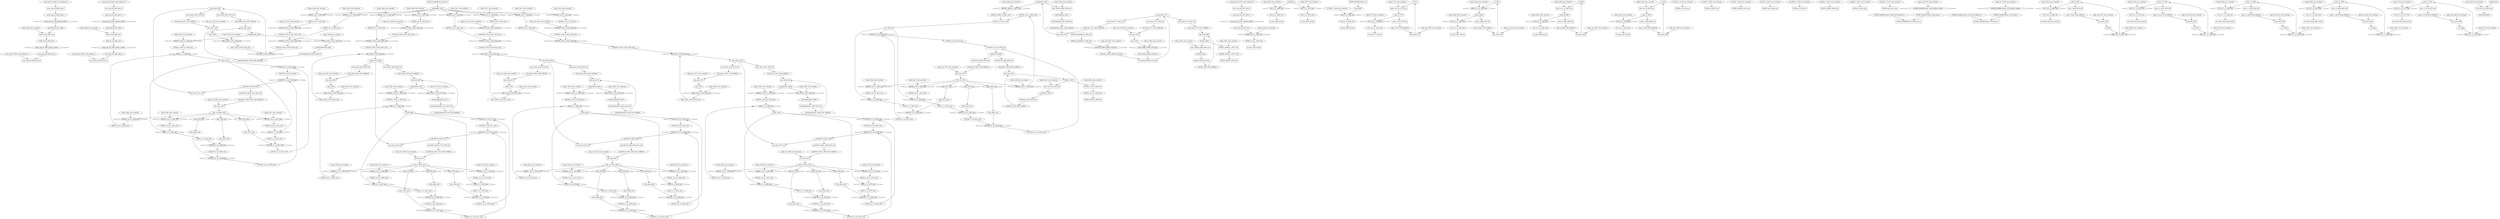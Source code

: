 digraph data_path {
  AND_u8_u8_2959_wire [shape=ellipse];
  AND_u8_u8_2983_wire [shape=ellipse];
  BITSEL_u1024_u1_2492_wire [shape=ellipse];
  BITSEL_u1024_u1_2556_wire [shape=ellipse];
  BITSEL_u1024_u1_2620_wire [shape=ellipse];
  BITSEL_u1024_u1_2684_wire [shape=ellipse];
  BITSEL_u16_u1_2495_wire [shape=ellipse];
  BITSEL_u16_u1_2503_wire [shape=ellipse];
  BITSEL_u16_u1_2512_wire [shape=ellipse];
  BITSEL_u16_u1_2559_wire [shape=ellipse];
  BITSEL_u16_u1_2567_wire [shape=ellipse];
  BITSEL_u16_u1_2576_wire [shape=ellipse];
  BITSEL_u16_u1_2623_wire [shape=ellipse];
  BITSEL_u16_u1_2631_wire [shape=ellipse];
  BITSEL_u16_u1_2640_wire [shape=ellipse];
  BITSEL_u16_u1_2687_wire [shape=ellipse];
  BITSEL_u16_u1_2695_wire [shape=ellipse];
  BITSEL_u16_u1_2704_wire [shape=ellipse];
  BITSEL_u16_u1_2810_wire [shape=ellipse];
  BITSEL_u16_u1_2818_wire [shape=ellipse];
  BITSEL_u16_u1_2827_wire [shape=ellipse];
  BITSEL_u16_u1_2909_wire [shape=ellipse];
  BITSEL_u4096_u1_2807_wire [shape=ellipse];
  BITSEL_u4096_u1_2877_wire [shape=ellipse];
  BITSEL_u8_u1_2359_wire [shape=ellipse];
  BITSEL_u8_u1_2401_wire [shape=ellipse];
  BITSEL_u8_u1_2406_wire [shape=ellipse];
  BITSEL_u8_u1_2418_wire [shape=ellipse];
  BITSEL_u8_u1_2422_wire [shape=ellipse];
  BITSEL_u8_u1_2434_wire [shape=ellipse];
  BITSEL_u8_u1_2438_wire [shape=ellipse];
  BITSEL_u8_u1_2450_wire [shape=ellipse];
  BITSEL_u8_u1_2454_wire [shape=ellipse];
  CONCAT_u1022_u1023_2402_wire [shape=ellipse];
  CONCAT_u1022_u1023_2419_wire [shape=ellipse];
  CONCAT_u1022_u1023_2435_wire [shape=ellipse];
  CONCAT_u1022_u1023_2451_wire [shape=ellipse];
  CONCAT_u1023_u1024_2407_wire [shape=ellipse];
  CONCAT_u1023_u1024_2423_wire [shape=ellipse];
  CONCAT_u1023_u1024_2439_wire [shape=ellipse];
  CONCAT_u1023_u1024_2455_wire [shape=ellipse];
  CONCAT_u1_u5_2517_wire [shape=ellipse];
  CONCAT_u1_u5_2581_wire [shape=ellipse];
  CONCAT_u1_u5_2645_wire [shape=ellipse];
  CONCAT_u1_u5_2709_wire [shape=ellipse];
  CONCAT_u1_u5_2832_wire [shape=ellipse];
  CONCAT_u3_u4_2506_wire [shape=ellipse];
  CONCAT_u3_u4_2570_wire [shape=ellipse];
  CONCAT_u3_u4_2634_wire [shape=ellipse];
  CONCAT_u3_u4_2698_wire [shape=ellipse];
  CONCAT_u3_u4_2821_wire [shape=ellipse];
  CONCAT_u4088_u4096_2769_wire [shape=ellipse];
  CONCAT_u4_u10_2509_wire [shape=ellipse];
  CONCAT_u4_u10_2573_wire [shape=ellipse];
  CONCAT_u4_u10_2637_wire [shape=ellipse];
  CONCAT_u4_u10_2701_wire [shape=ellipse];
  CONCAT_u4_u10_2824_wire [shape=ellipse];
  CONCAT_u5_u6_2519_wire [shape=ellipse];
  CONCAT_u5_u6_2583_wire [shape=ellipse];
  CONCAT_u5_u6_2647_wire [shape=ellipse];
  CONCAT_u5_u6_2711_wire [shape=ellipse];
  CONCAT_u5_u6_2834_wire [shape=ellipse];
  CRC_16_2794 [shape=ellipse];
  CRC_16_DAT0_2479 [shape=ellipse];
  CRC_16_DAT1_2543 [shape=ellipse];
  CRC_16_DAT2_2607 [shape=ellipse];
  CRC_16_DAT3_2671 [shape=ellipse];
  EQ_u1_u1_2946_wire [shape=ellipse];
  EQ_u1_u1_2969_wire [shape=ellipse];
  EQ_u1_u1_2978_wire [shape=ellipse];
  I_2751 [shape=ellipse];
  J_2789 [shape=ellipse];
  K_2864 [shape=ellipse];
  L_2896 [shape=ellipse];
  RPIPE_dataBufferTx_2768_wire [shape=ellipse];
  R_ONE_1_2729_wire_constant [shape=ellipse];
  R_ONE_1_2858_wire_constant [shape=ellipse];
  R_ONE_1_2928_wire_constant [shape=ellipse];
  R_ONE_1_2935_wire_constant [shape=ellipse];
  R_ZERO_1_2746_wire_constant [shape=ellipse];
  R_ZERO_1_2861_wire_constant [shape=ellipse];
  R_ZERO_1_2931_wire_constant [shape=ellipse];
  R_ZERO_1_2968_wire_constant [shape=ellipse];
  R_ZERO_1_2973_wire_constant [shape=ellipse];
  SHL_u1024_u1024_2395_wire [shape=ellipse];
  SHL_u1024_u1024_2413_wire [shape=ellipse];
  SHL_u1024_u1024_2429_wire [shape=ellipse];
  SHL_u1024_u1024_2445_wire [shape=ellipse];
  SHL_u4096_u4096_2765_wire [shape=ellipse];
  STORE_txBufferPointer_2468_data_0 [shape=ellipse];
  STORE_txBufferPointer_2468_word_address_0 [shape=ellipse];
  STORE_txBufferPointer_2784_data_0 [shape=ellipse];
  STORE_txBufferPointer_2784_word_address_0 [shape=ellipse];
  ULT_u10_u1_2466_wire [shape=ellipse];
  ULT_u10_u1_2780_wire [shape=ellipse];
  ULT_u11_u1_2535_wire [shape=ellipse];
  ULT_u11_u1_2599_wire [shape=ellipse];
  ULT_u11_u1_2663_wire [shape=ellipse];
  ULT_u11_u1_2727_wire [shape=ellipse];
  ULT_u13_u1_2850_wire [shape=ellipse];
  ULT_u13_u1_2892_wire [shape=ellipse];
  ULT_u5_u1_2924_wire [shape=ellipse];
  XOR_u1_u1_2505_wire [shape=ellipse];
  XOR_u1_u1_2514_wire [shape=ellipse];
  XOR_u1_u1_2569_wire [shape=ellipse];
  XOR_u1_u1_2578_wire [shape=ellipse];
  XOR_u1_u1_2633_wire [shape=ellipse];
  XOR_u1_u1_2642_wire [shape=ellipse];
  XOR_u1_u1_2697_wire [shape=ellipse];
  XOR_u1_u1_2706_wire [shape=ellipse];
  XOR_u1_u1_2820_wire [shape=ellipse];
  XOR_u1_u1_2829_wire [shape=ellipse];
  array_obj_ref_2357_data_0 [shape=ellipse];
  array_obj_ref_2357_wire [shape=ellipse];
  array_obj_ref_2357_word_address_0 [shape=ellipse];
  array_obj_ref_2949_data_0 [shape=ellipse];
  array_obj_ref_2949_word_address_0 [shape=ellipse];
  array_obj_ref_2953_data_0 [shape=ellipse];
  array_obj_ref_2953_word_address_0 [shape=ellipse];
  array_obj_ref_2956_data_0 [shape=ellipse];
  array_obj_ref_2956_word_address_0 [shape=ellipse];
  array_obj_ref_2980_data_0 [shape=ellipse];
  array_obj_ref_2980_word_address_0 [shape=ellipse];
  dat0_2368 [shape=ellipse];
  dat0bit_2869 [shape=ellipse];
  dat0crc_2901 [shape=ellipse];
  dat1_2373 [shape=ellipse];
  dat2_2378 [shape=ellipse];
  dat3_2383 [shape=ellipse];
  dat_2756 [shape=ellipse];
  i_2363 [shape=ellipse];
  inv_2812 [shape=ellipse];
  invd0_2497 [shape=ellipse];
  invd1_2561 [shape=ellipse];
  invd2_2625 [shape=ellipse];
  invd3_2689 [shape=ellipse];
  j_0_2474 [shape=ellipse];
  j_1_2538 [shape=ellipse];
  j_2_2602 [shape=ellipse];
  j_3_2666 [shape=ellipse];
  konst_2358_wire_constant [shape=ellipse];
  konst_2394_wire_constant [shape=ellipse];
  konst_2400_wire_constant [shape=ellipse];
  konst_2405_wire_constant [shape=ellipse];
  konst_2412_wire_constant [shape=ellipse];
  konst_2417_wire_constant [shape=ellipse];
  konst_2421_wire_constant [shape=ellipse];
  konst_2428_wire_constant [shape=ellipse];
  konst_2433_wire_constant [shape=ellipse];
  konst_2437_wire_constant [shape=ellipse];
  konst_2444_wire_constant [shape=ellipse];
  konst_2449_wire_constant [shape=ellipse];
  konst_2453_wire_constant [shape=ellipse];
  konst_2460_wire_constant [shape=ellipse];
  konst_2465_wire_constant [shape=ellipse];
  konst_2491_wire_constant [shape=ellipse];
  konst_2494_wire_constant [shape=ellipse];
  konst_2502_wire_constant [shape=ellipse];
  konst_2511_wire_constant [shape=ellipse];
  konst_2524_wire_constant [shape=ellipse];
  konst_2529_wire_constant [shape=ellipse];
  konst_2534_wire_constant [shape=ellipse];
  konst_2555_wire_constant [shape=ellipse];
  konst_2558_wire_constant [shape=ellipse];
  konst_2566_wire_constant [shape=ellipse];
  konst_2575_wire_constant [shape=ellipse];
  konst_2588_wire_constant [shape=ellipse];
  konst_2593_wire_constant [shape=ellipse];
  konst_2598_wire_constant [shape=ellipse];
  konst_2619_wire_constant [shape=ellipse];
  konst_2622_wire_constant [shape=ellipse];
  konst_2630_wire_constant [shape=ellipse];
  konst_2639_wire_constant [shape=ellipse];
  konst_2652_wire_constant [shape=ellipse];
  konst_2657_wire_constant [shape=ellipse];
  konst_2662_wire_constant [shape=ellipse];
  konst_2683_wire_constant [shape=ellipse];
  konst_2686_wire_constant [shape=ellipse];
  konst_2694_wire_constant [shape=ellipse];
  konst_2703_wire_constant [shape=ellipse];
  konst_2716_wire_constant [shape=ellipse];
  konst_2721_wire_constant [shape=ellipse];
  konst_2726_wire_constant [shape=ellipse];
  konst_2764_wire_constant [shape=ellipse];
  konst_2774_wire_constant [shape=ellipse];
  konst_2779_wire_constant [shape=ellipse];
  konst_2806_wire_constant [shape=ellipse];
  konst_2809_wire_constant [shape=ellipse];
  konst_2817_wire_constant [shape=ellipse];
  konst_2826_wire_constant [shape=ellipse];
  konst_2839_wire_constant [shape=ellipse];
  konst_2844_wire_constant [shape=ellipse];
  konst_2849_wire_constant [shape=ellipse];
  konst_2876_wire_constant [shape=ellipse];
  konst_2881_wire_constant [shape=ellipse];
  konst_2886_wire_constant [shape=ellipse];
  konst_2891_wire_constant [shape=ellipse];
  konst_2908_wire_constant [shape=ellipse];
  konst_2913_wire_constant [shape=ellipse];
  konst_2918_wire_constant [shape=ellipse];
  konst_2923_wire_constant [shape=ellipse];
  konst_2940_wire_constant [shape=ellipse];
  konst_2945_wire_constant [shape=ellipse];
  konst_2958_wire_constant [shape=ellipse];
  konst_2977_wire_constant [shape=ellipse];
  konst_2982_wire_constant [shape=ellipse];
  nextCRC16_2836 [shape=ellipse];
  nextCRC16_2836_2798_buffered [shape=ellipse];
  nextCRC16_2836_2903_buffered [shape=ellipse];
  nextCRC16_DAT0_2521 [shape=ellipse];
  nextCRC16_DAT0_2521_2483_buffered [shape=ellipse];
  nextCRC16_DAT1_2585 [shape=ellipse];
  nextCRC16_DAT1_2585_2547_buffered [shape=ellipse];
  nextCRC16_DAT2_2649 [shape=ellipse];
  nextCRC16_DAT2_2649_2611_buffered [shape=ellipse];
  nextCRC16_DAT3_2713 [shape=ellipse];
  nextCRC16_DAT3_2713_2675_buffered [shape=ellipse];
  nextTempDataD0_2526 [shape=ellipse];
  nextTempDataD0_2526_2486_buffered [shape=ellipse];
  nextTempDataD1_2590 [shape=ellipse];
  nextTempDataD1_2590_2551_buffered [shape=ellipse];
  nextTempDataD2_2654 [shape=ellipse];
  nextTempDataD2_2654_2615_buffered [shape=ellipse];
  nextTempDataD3_2718 [shape=ellipse];
  nextTempDataD3_2718_2679_buffered [shape=ellipse];
  nextTempData_2841 [shape=ellipse];
  nextTempData_2841_2802_buffered [shape=ellipse];
  next_I_2776 [shape=ellipse];
  next_I_2776_2755_buffered [shape=ellipse];
  next_J_2846 [shape=ellipse];
  next_J_2846_2793_buffered [shape=ellipse];
  next_K_2888 [shape=ellipse];
  next_K_2888_2868_buffered [shape=ellipse];
  next_L_2920 [shape=ellipse];
  next_L_2920_2900_buffered [shape=ellipse];
  next_data0_2457 [shape=ellipse];
  next_data0_2457_2370_buffered [shape=ellipse];
  next_data0_2457_2487_buffered [shape=ellipse];
  next_data1_2441 [shape=ellipse];
  next_data1_2441_2375_buffered [shape=ellipse];
  next_data1_2441_2550_buffered [shape=ellipse];
  next_data2_2425 [shape=ellipse];
  next_data2_2425_2380_buffered [shape=ellipse];
  next_data2_2425_2614_buffered [shape=ellipse];
  next_data3_2409 [shape=ellipse];
  next_data3_2409_2385_buffered [shape=ellipse];
  next_data3_2409_2678_buffered [shape=ellipse];
  next_data_2771 [shape=ellipse];
  next_data_2771_2760_buffered [shape=ellipse];
  next_data_2771_2801_buffered [shape=ellipse];
  next_data_2771_2871_buffered [shape=ellipse];
  next_i_2462 [shape=ellipse];
  next_i_2462_2365_buffered [shape=ellipse];
  next_j_0_2531 [shape=ellipse];
  next_j_0_2531_2476_buffered [shape=ellipse];
  next_j_1_2595 [shape=ellipse];
  next_j_1_2595_2542_buffered [shape=ellipse];
  next_j_2_2659 [shape=ellipse];
  next_j_2_2659_2606_buffered [shape=ellipse];
  next_j_3_2723 [shape=ellipse];
  next_j_3_2723_2670_buffered [shape=ellipse];
  nextbit_2883 [shape=ellipse];
  nextbit_2883_2872_buffered [shape=ellipse];
  nextbitcrc_2915 [shape=ellipse];
  nextbitcrc_2915_2904_buffered [shape=ellipse];
  presentState0Var_2954 [shape=ellipse];
  presentState1Var_2950 [shape=ellipse];
  slice_2500_wire [shape=ellipse];
  slice_2508_wire [shape=ellipse];
  slice_2516_wire [shape=ellipse];
  slice_2564_wire [shape=ellipse];
  slice_2572_wire [shape=ellipse];
  slice_2580_wire [shape=ellipse];
  slice_2628_wire [shape=ellipse];
  slice_2636_wire [shape=ellipse];
  slice_2644_wire [shape=ellipse];
  slice_2692_wire [shape=ellipse];
  slice_2700_wire [shape=ellipse];
  slice_2708_wire [shape=ellipse];
  slice_2815_wire [shape=ellipse];
  slice_2823_wire [shape=ellipse];
  slice_2831_wire [shape=ellipse];
  tempBuffer_2391 [shape=ellipse];
  tempDataD0_2484 [shape=ellipse];
  tempDataD1_2548 [shape=ellipse];
  tempDataD2_2612 [shape=ellipse];
  tempDataD3_2676 [shape=ellipse];
  tempData_2799 [shape=ellipse];
  type_cast_2367_wire_constant [shape=ellipse];
  type_cast_2372_wire_constant [shape=ellipse];
  type_cast_2377_wire_constant [shape=ellipse];
  type_cast_2382_wire_constant [shape=ellipse];
  type_cast_2387_wire_constant [shape=ellipse];
  type_cast_2398_wire_constant [shape=ellipse];
  type_cast_2415_wire_constant [shape=ellipse];
  type_cast_2431_wire_constant [shape=ellipse];
  type_cast_2447_wire_constant [shape=ellipse];
  type_cast_2470_wire_constant [shape=ellipse];
  type_cast_2478_wire_constant [shape=ellipse];
  type_cast_2482_wire_constant [shape=ellipse];
  type_cast_2541_wire_constant [shape=ellipse];
  type_cast_2546_wire_constant [shape=ellipse];
  type_cast_2605_wire_constant [shape=ellipse];
  type_cast_2610_wire_constant [shape=ellipse];
  type_cast_2669_wire_constant [shape=ellipse];
  type_cast_2674_wire_constant [shape=ellipse];
  type_cast_2754_wire_constant [shape=ellipse];
  type_cast_2759_wire_constant [shape=ellipse];
  type_cast_2767_wire_constant [shape=ellipse];
  type_cast_2786_wire_constant [shape=ellipse];
  type_cast_2792_wire_constant [shape=ellipse];
  type_cast_2797_wire_constant [shape=ellipse];
  type_cast_2867_wire_constant [shape=ellipse];
  type_cast_2899_wire_constant [shape=ellipse];
  wait_2965 [shape=ellipse];
  ADD_u10_u10_2461_inst [shape=diamond];
i_2363  -> ADD_u10_u10_2461_inst;
konst_2460_wire_constant  -> ADD_u10_u10_2461_inst;
ADD_u10_u10_2461_inst -> next_i_2462;
  ADD_u10_u10_2775_inst [shape=rectangle];
I_2751  -> ADD_u10_u10_2775_inst;
konst_2774_wire_constant  -> ADD_u10_u10_2775_inst;
ADD_u10_u10_2775_inst -> next_I_2776;
  ADD_u11_u11_2530_inst [shape=diamond];
j_0_2474  -> ADD_u11_u11_2530_inst;
konst_2529_wire_constant  -> ADD_u11_u11_2530_inst;
ADD_u11_u11_2530_inst -> next_j_0_2531;
  ADD_u11_u11_2594_inst [shape=diamond];
j_1_2538  -> ADD_u11_u11_2594_inst;
konst_2593_wire_constant  -> ADD_u11_u11_2594_inst;
ADD_u11_u11_2594_inst -> next_j_1_2595;
  ADD_u11_u11_2658_inst [shape=diamond];
j_2_2602  -> ADD_u11_u11_2658_inst;
konst_2657_wire_constant  -> ADD_u11_u11_2658_inst;
ADD_u11_u11_2658_inst -> next_j_2_2659;
  ADD_u11_u11_2722_inst [shape=diamond];
j_3_2666  -> ADD_u11_u11_2722_inst;
konst_2721_wire_constant  -> ADD_u11_u11_2722_inst;
ADD_u11_u11_2722_inst -> next_j_3_2723;
  ADD_u13_u13_2845_inst [shape=diamond];
J_2789  -> ADD_u13_u13_2845_inst;
konst_2844_wire_constant  -> ADD_u13_u13_2845_inst;
ADD_u13_u13_2845_inst -> next_J_2846;
  ADD_u13_u13_2887_inst [shape=rectangle];
K_2864  -> ADD_u13_u13_2887_inst;
konst_2886_wire_constant  -> ADD_u13_u13_2887_inst;
ADD_u13_u13_2887_inst -> next_K_2888;
  ADD_u5_u5_2919_inst [shape=rectangle];
L_2896  -> ADD_u5_u5_2919_inst;
konst_2918_wire_constant  -> ADD_u5_u5_2919_inst;
ADD_u5_u5_2919_inst -> next_L_2920;
  AND_u8_u8_2959_inst [shape=rectangle];
presentState1Var_2950  -> AND_u8_u8_2959_inst;
konst_2958_wire_constant  -> AND_u8_u8_2959_inst;
AND_u8_u8_2959_inst -> AND_u8_u8_2959_wire;
  AND_u8_u8_2983_inst [shape=rectangle];
presentState0Var_2954  -> AND_u8_u8_2983_inst;
konst_2982_wire_constant  -> AND_u8_u8_2983_inst;
AND_u8_u8_2983_inst -> AND_u8_u8_2983_wire;
  BITSEL_u1024_u1_2492_inst [shape=diamond];
tempDataD0_2484  -> BITSEL_u1024_u1_2492_inst;
konst_2491_wire_constant  -> BITSEL_u1024_u1_2492_inst;
BITSEL_u1024_u1_2492_inst -> BITSEL_u1024_u1_2492_wire;
  BITSEL_u1024_u1_2556_inst [shape=diamond];
tempDataD1_2548  -> BITSEL_u1024_u1_2556_inst;
konst_2555_wire_constant  -> BITSEL_u1024_u1_2556_inst;
BITSEL_u1024_u1_2556_inst -> BITSEL_u1024_u1_2556_wire;
  BITSEL_u1024_u1_2620_inst [shape=diamond];
tempDataD2_2612  -> BITSEL_u1024_u1_2620_inst;
konst_2619_wire_constant  -> BITSEL_u1024_u1_2620_inst;
BITSEL_u1024_u1_2620_inst -> BITSEL_u1024_u1_2620_wire;
  BITSEL_u1024_u1_2684_inst [shape=diamond];
tempDataD3_2676  -> BITSEL_u1024_u1_2684_inst;
konst_2683_wire_constant  -> BITSEL_u1024_u1_2684_inst;
BITSEL_u1024_u1_2684_inst -> BITSEL_u1024_u1_2684_wire;
  BITSEL_u16_u1_2495_inst [shape=diamond];
CRC_16_DAT0_2479  -> BITSEL_u16_u1_2495_inst;
konst_2494_wire_constant  -> BITSEL_u16_u1_2495_inst;
BITSEL_u16_u1_2495_inst -> BITSEL_u16_u1_2495_wire;
  BITSEL_u16_u1_2503_inst [shape=diamond];
CRC_16_DAT0_2479  -> BITSEL_u16_u1_2503_inst;
konst_2502_wire_constant  -> BITSEL_u16_u1_2503_inst;
BITSEL_u16_u1_2503_inst -> BITSEL_u16_u1_2503_wire;
  BITSEL_u16_u1_2512_inst [shape=diamond];
CRC_16_DAT0_2479  -> BITSEL_u16_u1_2512_inst;
konst_2511_wire_constant  -> BITSEL_u16_u1_2512_inst;
BITSEL_u16_u1_2512_inst -> BITSEL_u16_u1_2512_wire;
  BITSEL_u16_u1_2559_inst [shape=diamond];
CRC_16_DAT1_2543  -> BITSEL_u16_u1_2559_inst;
konst_2558_wire_constant  -> BITSEL_u16_u1_2559_inst;
BITSEL_u16_u1_2559_inst -> BITSEL_u16_u1_2559_wire;
  BITSEL_u16_u1_2567_inst [shape=diamond];
CRC_16_DAT1_2543  -> BITSEL_u16_u1_2567_inst;
konst_2566_wire_constant  -> BITSEL_u16_u1_2567_inst;
BITSEL_u16_u1_2567_inst -> BITSEL_u16_u1_2567_wire;
  BITSEL_u16_u1_2576_inst [shape=diamond];
CRC_16_DAT1_2543  -> BITSEL_u16_u1_2576_inst;
konst_2575_wire_constant  -> BITSEL_u16_u1_2576_inst;
BITSEL_u16_u1_2576_inst -> BITSEL_u16_u1_2576_wire;
  BITSEL_u16_u1_2623_inst [shape=diamond];
CRC_16_DAT2_2607  -> BITSEL_u16_u1_2623_inst;
konst_2622_wire_constant  -> BITSEL_u16_u1_2623_inst;
BITSEL_u16_u1_2623_inst -> BITSEL_u16_u1_2623_wire;
  BITSEL_u16_u1_2631_inst [shape=diamond];
CRC_16_DAT2_2607  -> BITSEL_u16_u1_2631_inst;
konst_2630_wire_constant  -> BITSEL_u16_u1_2631_inst;
BITSEL_u16_u1_2631_inst -> BITSEL_u16_u1_2631_wire;
  BITSEL_u16_u1_2640_inst [shape=diamond];
CRC_16_DAT2_2607  -> BITSEL_u16_u1_2640_inst;
konst_2639_wire_constant  -> BITSEL_u16_u1_2640_inst;
BITSEL_u16_u1_2640_inst -> BITSEL_u16_u1_2640_wire;
  BITSEL_u16_u1_2687_inst [shape=diamond];
CRC_16_DAT3_2671  -> BITSEL_u16_u1_2687_inst;
konst_2686_wire_constant  -> BITSEL_u16_u1_2687_inst;
BITSEL_u16_u1_2687_inst -> BITSEL_u16_u1_2687_wire;
  BITSEL_u16_u1_2695_inst [shape=diamond];
CRC_16_DAT3_2671  -> BITSEL_u16_u1_2695_inst;
konst_2694_wire_constant  -> BITSEL_u16_u1_2695_inst;
BITSEL_u16_u1_2695_inst -> BITSEL_u16_u1_2695_wire;
  BITSEL_u16_u1_2704_inst [shape=diamond];
CRC_16_DAT3_2671  -> BITSEL_u16_u1_2704_inst;
konst_2703_wire_constant  -> BITSEL_u16_u1_2704_inst;
BITSEL_u16_u1_2704_inst -> BITSEL_u16_u1_2704_wire;
  BITSEL_u16_u1_2810_inst [shape=diamond];
CRC_16_2794  -> BITSEL_u16_u1_2810_inst;
konst_2809_wire_constant  -> BITSEL_u16_u1_2810_inst;
BITSEL_u16_u1_2810_inst -> BITSEL_u16_u1_2810_wire;
  BITSEL_u16_u1_2818_inst [shape=diamond];
CRC_16_2794  -> BITSEL_u16_u1_2818_inst;
konst_2817_wire_constant  -> BITSEL_u16_u1_2818_inst;
BITSEL_u16_u1_2818_inst -> BITSEL_u16_u1_2818_wire;
  BITSEL_u16_u1_2827_inst [shape=diamond];
CRC_16_2794  -> BITSEL_u16_u1_2827_inst;
konst_2826_wire_constant  -> BITSEL_u16_u1_2827_inst;
BITSEL_u16_u1_2827_inst -> BITSEL_u16_u1_2827_wire;
  BITSEL_u16_u1_2909_inst [shape=rectangle];
dat0crc_2901  -> BITSEL_u16_u1_2909_inst;
konst_2908_wire_constant  -> BITSEL_u16_u1_2909_inst;
BITSEL_u16_u1_2909_inst -> BITSEL_u16_u1_2909_wire;
  BITSEL_u4096_u1_2807_inst [shape=diamond];
tempData_2799  -> BITSEL_u4096_u1_2807_inst;
konst_2806_wire_constant  -> BITSEL_u4096_u1_2807_inst;
BITSEL_u4096_u1_2807_inst -> BITSEL_u4096_u1_2807_wire;
  BITSEL_u4096_u1_2877_inst [shape=rectangle];
dat0bit_2869  -> BITSEL_u4096_u1_2877_inst;
konst_2876_wire_constant  -> BITSEL_u4096_u1_2877_inst;
BITSEL_u4096_u1_2877_inst -> BITSEL_u4096_u1_2877_wire;
  BITSEL_u8_u1_2359_inst [shape=diamond];
array_obj_ref_2357_wire  -> BITSEL_u8_u1_2359_inst;
konst_2358_wire_constant  -> BITSEL_u8_u1_2359_inst;
BITSEL_u8_u1_2359_inst -> BITSEL_u8_u1_2359_wire;
  BITSEL_u8_u1_2401_inst [shape=diamond];
tempBuffer_2391  -> BITSEL_u8_u1_2401_inst;
konst_2400_wire_constant  -> BITSEL_u8_u1_2401_inst;
BITSEL_u8_u1_2401_inst -> BITSEL_u8_u1_2401_wire;
  BITSEL_u8_u1_2406_inst [shape=diamond];
tempBuffer_2391  -> BITSEL_u8_u1_2406_inst;
konst_2405_wire_constant  -> BITSEL_u8_u1_2406_inst;
BITSEL_u8_u1_2406_inst -> BITSEL_u8_u1_2406_wire;
  BITSEL_u8_u1_2418_inst [shape=diamond];
tempBuffer_2391  -> BITSEL_u8_u1_2418_inst;
konst_2417_wire_constant  -> BITSEL_u8_u1_2418_inst;
BITSEL_u8_u1_2418_inst -> BITSEL_u8_u1_2418_wire;
  BITSEL_u8_u1_2422_inst [shape=diamond];
tempBuffer_2391  -> BITSEL_u8_u1_2422_inst;
konst_2421_wire_constant  -> BITSEL_u8_u1_2422_inst;
BITSEL_u8_u1_2422_inst -> BITSEL_u8_u1_2422_wire;
  BITSEL_u8_u1_2434_inst [shape=diamond];
tempBuffer_2391  -> BITSEL_u8_u1_2434_inst;
konst_2433_wire_constant  -> BITSEL_u8_u1_2434_inst;
BITSEL_u8_u1_2434_inst -> BITSEL_u8_u1_2434_wire;
  BITSEL_u8_u1_2438_inst [shape=diamond];
tempBuffer_2391  -> BITSEL_u8_u1_2438_inst;
konst_2437_wire_constant  -> BITSEL_u8_u1_2438_inst;
BITSEL_u8_u1_2438_inst -> BITSEL_u8_u1_2438_wire;
  BITSEL_u8_u1_2450_inst [shape=diamond];
tempBuffer_2391  -> BITSEL_u8_u1_2450_inst;
konst_2449_wire_constant  -> BITSEL_u8_u1_2450_inst;
BITSEL_u8_u1_2450_inst -> BITSEL_u8_u1_2450_wire;
  BITSEL_u8_u1_2454_inst [shape=diamond];
tempBuffer_2391  -> BITSEL_u8_u1_2454_inst;
konst_2453_wire_constant  -> BITSEL_u8_u1_2454_inst;
BITSEL_u8_u1_2454_inst -> BITSEL_u8_u1_2454_wire;
  CONCAT_u1022_u1023_2402_inst [shape=diamond];
type_cast_2398_wire_constant  -> CONCAT_u1022_u1023_2402_inst;
BITSEL_u8_u1_2401_wire  -> CONCAT_u1022_u1023_2402_inst;
CONCAT_u1022_u1023_2402_inst -> CONCAT_u1022_u1023_2402_wire;
  CONCAT_u1022_u1023_2419_inst [shape=diamond];
type_cast_2415_wire_constant  -> CONCAT_u1022_u1023_2419_inst;
BITSEL_u8_u1_2418_wire  -> CONCAT_u1022_u1023_2419_inst;
CONCAT_u1022_u1023_2419_inst -> CONCAT_u1022_u1023_2419_wire;
  CONCAT_u1022_u1023_2435_inst [shape=diamond];
type_cast_2431_wire_constant  -> CONCAT_u1022_u1023_2435_inst;
BITSEL_u8_u1_2434_wire  -> CONCAT_u1022_u1023_2435_inst;
CONCAT_u1022_u1023_2435_inst -> CONCAT_u1022_u1023_2435_wire;
  CONCAT_u1022_u1023_2451_inst [shape=diamond];
type_cast_2447_wire_constant  -> CONCAT_u1022_u1023_2451_inst;
BITSEL_u8_u1_2450_wire  -> CONCAT_u1022_u1023_2451_inst;
CONCAT_u1022_u1023_2451_inst -> CONCAT_u1022_u1023_2451_wire;
  CONCAT_u1023_u1024_2407_inst [shape=diamond];
CONCAT_u1022_u1023_2402_wire  -> CONCAT_u1023_u1024_2407_inst;
BITSEL_u8_u1_2406_wire  -> CONCAT_u1023_u1024_2407_inst;
CONCAT_u1023_u1024_2407_inst -> CONCAT_u1023_u1024_2407_wire;
  CONCAT_u1023_u1024_2423_inst [shape=diamond];
CONCAT_u1022_u1023_2419_wire  -> CONCAT_u1023_u1024_2423_inst;
BITSEL_u8_u1_2422_wire  -> CONCAT_u1023_u1024_2423_inst;
CONCAT_u1023_u1024_2423_inst -> CONCAT_u1023_u1024_2423_wire;
  CONCAT_u1023_u1024_2439_inst [shape=diamond];
CONCAT_u1022_u1023_2435_wire  -> CONCAT_u1023_u1024_2439_inst;
BITSEL_u8_u1_2438_wire  -> CONCAT_u1023_u1024_2439_inst;
CONCAT_u1023_u1024_2439_inst -> CONCAT_u1023_u1024_2439_wire;
  CONCAT_u1023_u1024_2455_inst [shape=diamond];
CONCAT_u1022_u1023_2451_wire  -> CONCAT_u1023_u1024_2455_inst;
BITSEL_u8_u1_2454_wire  -> CONCAT_u1023_u1024_2455_inst;
CONCAT_u1023_u1024_2455_inst -> CONCAT_u1023_u1024_2455_wire;
  CONCAT_u10_u16_2520_inst [shape=diamond];
CONCAT_u4_u10_2509_wire  -> CONCAT_u10_u16_2520_inst;
CONCAT_u5_u6_2519_wire  -> CONCAT_u10_u16_2520_inst;
CONCAT_u10_u16_2520_inst -> nextCRC16_DAT0_2521;
  CONCAT_u10_u16_2584_inst [shape=diamond];
CONCAT_u4_u10_2573_wire  -> CONCAT_u10_u16_2584_inst;
CONCAT_u5_u6_2583_wire  -> CONCAT_u10_u16_2584_inst;
CONCAT_u10_u16_2584_inst -> nextCRC16_DAT1_2585;
  CONCAT_u10_u16_2648_inst [shape=diamond];
CONCAT_u4_u10_2637_wire  -> CONCAT_u10_u16_2648_inst;
CONCAT_u5_u6_2647_wire  -> CONCAT_u10_u16_2648_inst;
CONCAT_u10_u16_2648_inst -> nextCRC16_DAT2_2649;
  CONCAT_u10_u16_2712_inst [shape=diamond];
CONCAT_u4_u10_2701_wire  -> CONCAT_u10_u16_2712_inst;
CONCAT_u5_u6_2711_wire  -> CONCAT_u10_u16_2712_inst;
CONCAT_u10_u16_2712_inst -> nextCRC16_DAT3_2713;
  CONCAT_u10_u16_2835_inst [shape=rectangle];
CONCAT_u4_u10_2824_wire  -> CONCAT_u10_u16_2835_inst;
CONCAT_u5_u6_2834_wire  -> CONCAT_u10_u16_2835_inst;
CONCAT_u10_u16_2835_inst -> nextCRC16_2836;
  CONCAT_u1_u5_2517_inst [shape=diamond];
XOR_u1_u1_2514_wire  -> CONCAT_u1_u5_2517_inst;
slice_2516_wire  -> CONCAT_u1_u5_2517_inst;
CONCAT_u1_u5_2517_inst -> CONCAT_u1_u5_2517_wire;
  CONCAT_u1_u5_2581_inst [shape=diamond];
XOR_u1_u1_2578_wire  -> CONCAT_u1_u5_2581_inst;
slice_2580_wire  -> CONCAT_u1_u5_2581_inst;
CONCAT_u1_u5_2581_inst -> CONCAT_u1_u5_2581_wire;
  CONCAT_u1_u5_2645_inst [shape=diamond];
XOR_u1_u1_2642_wire  -> CONCAT_u1_u5_2645_inst;
slice_2644_wire  -> CONCAT_u1_u5_2645_inst;
CONCAT_u1_u5_2645_inst -> CONCAT_u1_u5_2645_wire;
  CONCAT_u1_u5_2709_inst [shape=diamond];
XOR_u1_u1_2706_wire  -> CONCAT_u1_u5_2709_inst;
slice_2708_wire  -> CONCAT_u1_u5_2709_inst;
CONCAT_u1_u5_2709_inst -> CONCAT_u1_u5_2709_wire;
  CONCAT_u1_u5_2832_inst [shape=diamond];
XOR_u1_u1_2829_wire  -> CONCAT_u1_u5_2832_inst;
slice_2831_wire  -> CONCAT_u1_u5_2832_inst;
CONCAT_u1_u5_2832_inst -> CONCAT_u1_u5_2832_wire;
  CONCAT_u3_u4_2506_inst [shape=diamond];
slice_2500_wire  -> CONCAT_u3_u4_2506_inst;
XOR_u1_u1_2505_wire  -> CONCAT_u3_u4_2506_inst;
CONCAT_u3_u4_2506_inst -> CONCAT_u3_u4_2506_wire;
  CONCAT_u3_u4_2570_inst [shape=diamond];
slice_2564_wire  -> CONCAT_u3_u4_2570_inst;
XOR_u1_u1_2569_wire  -> CONCAT_u3_u4_2570_inst;
CONCAT_u3_u4_2570_inst -> CONCAT_u3_u4_2570_wire;
  CONCAT_u3_u4_2634_inst [shape=diamond];
slice_2628_wire  -> CONCAT_u3_u4_2634_inst;
XOR_u1_u1_2633_wire  -> CONCAT_u3_u4_2634_inst;
CONCAT_u3_u4_2634_inst -> CONCAT_u3_u4_2634_wire;
  CONCAT_u3_u4_2698_inst [shape=diamond];
slice_2692_wire  -> CONCAT_u3_u4_2698_inst;
XOR_u1_u1_2697_wire  -> CONCAT_u3_u4_2698_inst;
CONCAT_u3_u4_2698_inst -> CONCAT_u3_u4_2698_wire;
  CONCAT_u3_u4_2821_inst [shape=diamond];
slice_2815_wire  -> CONCAT_u3_u4_2821_inst;
XOR_u1_u1_2820_wire  -> CONCAT_u3_u4_2821_inst;
CONCAT_u3_u4_2821_inst -> CONCAT_u3_u4_2821_wire;
  CONCAT_u4088_u4096_2769_inst [shape=diamond];
type_cast_2767_wire_constant  -> CONCAT_u4088_u4096_2769_inst;
RPIPE_dataBufferTx_2768_wire  -> CONCAT_u4088_u4096_2769_inst;
CONCAT_u4088_u4096_2769_inst -> CONCAT_u4088_u4096_2769_wire;
  CONCAT_u4_u10_2509_inst [shape=diamond];
CONCAT_u3_u4_2506_wire  -> CONCAT_u4_u10_2509_inst;
slice_2508_wire  -> CONCAT_u4_u10_2509_inst;
CONCAT_u4_u10_2509_inst -> CONCAT_u4_u10_2509_wire;
  CONCAT_u4_u10_2573_inst [shape=diamond];
CONCAT_u3_u4_2570_wire  -> CONCAT_u4_u10_2573_inst;
slice_2572_wire  -> CONCAT_u4_u10_2573_inst;
CONCAT_u4_u10_2573_inst -> CONCAT_u4_u10_2573_wire;
  CONCAT_u4_u10_2637_inst [shape=diamond];
CONCAT_u3_u4_2634_wire  -> CONCAT_u4_u10_2637_inst;
slice_2636_wire  -> CONCAT_u4_u10_2637_inst;
CONCAT_u4_u10_2637_inst -> CONCAT_u4_u10_2637_wire;
  CONCAT_u4_u10_2701_inst [shape=diamond];
CONCAT_u3_u4_2698_wire  -> CONCAT_u4_u10_2701_inst;
slice_2700_wire  -> CONCAT_u4_u10_2701_inst;
CONCAT_u4_u10_2701_inst -> CONCAT_u4_u10_2701_wire;
  CONCAT_u4_u10_2824_inst [shape=diamond];
CONCAT_u3_u4_2821_wire  -> CONCAT_u4_u10_2824_inst;
slice_2823_wire  -> CONCAT_u4_u10_2824_inst;
CONCAT_u4_u10_2824_inst -> CONCAT_u4_u10_2824_wire;
  CONCAT_u5_u6_2519_inst [shape=diamond];
CONCAT_u1_u5_2517_wire  -> CONCAT_u5_u6_2519_inst;
invd0_2497  -> CONCAT_u5_u6_2519_inst;
CONCAT_u5_u6_2519_inst -> CONCAT_u5_u6_2519_wire;
  CONCAT_u5_u6_2583_inst [shape=diamond];
CONCAT_u1_u5_2581_wire  -> CONCAT_u5_u6_2583_inst;
invd1_2561  -> CONCAT_u5_u6_2583_inst;
CONCAT_u5_u6_2583_inst -> CONCAT_u5_u6_2583_wire;
  CONCAT_u5_u6_2647_inst [shape=diamond];
CONCAT_u1_u5_2645_wire  -> CONCAT_u5_u6_2647_inst;
invd2_2625  -> CONCAT_u5_u6_2647_inst;
CONCAT_u5_u6_2647_inst -> CONCAT_u5_u6_2647_wire;
  CONCAT_u5_u6_2711_inst [shape=diamond];
CONCAT_u1_u5_2709_wire  -> CONCAT_u5_u6_2711_inst;
invd3_2689  -> CONCAT_u5_u6_2711_inst;
CONCAT_u5_u6_2711_inst -> CONCAT_u5_u6_2711_wire;
  CONCAT_u5_u6_2834_inst [shape=diamond];
CONCAT_u1_u5_2832_wire  -> CONCAT_u5_u6_2834_inst;
inv_2812  -> CONCAT_u5_u6_2834_inst;
CONCAT_u5_u6_2834_inst -> CONCAT_u5_u6_2834_wire;
  EQ_u1_u1_2946_inst [shape=diamond];
lastBlock  -> EQ_u1_u1_2946_inst;
konst_2945_wire_constant  -> EQ_u1_u1_2946_inst;
EQ_u1_u1_2946_inst -> EQ_u1_u1_2946_wire;
  EQ_u1_u1_2969_inst [shape=diamond];
wait_2965  -> EQ_u1_u1_2969_inst;
R_ZERO_1_2968_wire_constant  -> EQ_u1_u1_2969_inst;
EQ_u1_u1_2969_inst -> EQ_u1_u1_2969_wire;
  EQ_u1_u1_2978_inst [shape=diamond];
lastBlock  -> EQ_u1_u1_2978_inst;
konst_2977_wire_constant  -> EQ_u1_u1_2978_inst;
EQ_u1_u1_2978_inst -> EQ_u1_u1_2978_wire;
  OR_u1024_u1024_2408_inst [shape=diamond];
SHL_u1024_u1024_2395_wire  -> OR_u1024_u1024_2408_inst;
CONCAT_u1023_u1024_2407_wire  -> OR_u1024_u1024_2408_inst;
OR_u1024_u1024_2408_inst -> next_data3_2409;
  OR_u1024_u1024_2424_inst [shape=diamond];
SHL_u1024_u1024_2413_wire  -> OR_u1024_u1024_2424_inst;
CONCAT_u1023_u1024_2423_wire  -> OR_u1024_u1024_2424_inst;
OR_u1024_u1024_2424_inst -> next_data2_2425;
  OR_u1024_u1024_2440_inst [shape=diamond];
SHL_u1024_u1024_2429_wire  -> OR_u1024_u1024_2440_inst;
CONCAT_u1023_u1024_2439_wire  -> OR_u1024_u1024_2440_inst;
OR_u1024_u1024_2440_inst -> next_data1_2441;
  OR_u1024_u1024_2456_inst [shape=diamond];
SHL_u1024_u1024_2445_wire  -> OR_u1024_u1024_2456_inst;
CONCAT_u1023_u1024_2455_wire  -> OR_u1024_u1024_2456_inst;
OR_u1024_u1024_2456_inst -> next_data0_2457;
  OR_u4096_u4096_2770_inst [shape=rectangle];
SHL_u4096_u4096_2765_wire  -> OR_u4096_u4096_2770_inst;
CONCAT_u4088_u4096_2769_wire  -> OR_u4096_u4096_2770_inst;
OR_u4096_u4096_2770_inst -> next_data_2771;
  RPIPE_DAT0Rx_2964_inst [shape=rectangle];
RPIPE_DAT0Rx_2964_inst -> wait_2965;
  RPIPE_dataBufferTx_2390_inst [shape=rectangle];
RPIPE_dataBufferTx_2390_inst -> tempBuffer_2391;
  RPIPE_dataBufferTx_2768_inst [shape=rectangle];
RPIPE_dataBufferTx_2768_inst -> RPIPE_dataBufferTx_2768_wire;
  SHL_u1024_u1024_2395_inst [shape=diamond];
dat3_2383  -> SHL_u1024_u1024_2395_inst;
konst_2394_wire_constant  -> SHL_u1024_u1024_2395_inst;
SHL_u1024_u1024_2395_inst -> SHL_u1024_u1024_2395_wire;
  SHL_u1024_u1024_2413_inst [shape=diamond];
dat2_2378  -> SHL_u1024_u1024_2413_inst;
konst_2412_wire_constant  -> SHL_u1024_u1024_2413_inst;
SHL_u1024_u1024_2413_inst -> SHL_u1024_u1024_2413_wire;
  SHL_u1024_u1024_2429_inst [shape=diamond];
dat1_2373  -> SHL_u1024_u1024_2429_inst;
konst_2428_wire_constant  -> SHL_u1024_u1024_2429_inst;
SHL_u1024_u1024_2429_inst -> SHL_u1024_u1024_2429_wire;
  SHL_u1024_u1024_2445_inst [shape=diamond];
dat0_2368  -> SHL_u1024_u1024_2445_inst;
konst_2444_wire_constant  -> SHL_u1024_u1024_2445_inst;
SHL_u1024_u1024_2445_inst -> SHL_u1024_u1024_2445_wire;
  SHL_u1024_u1024_2525_inst [shape=diamond];
tempDataD0_2484  -> SHL_u1024_u1024_2525_inst;
konst_2524_wire_constant  -> SHL_u1024_u1024_2525_inst;
SHL_u1024_u1024_2525_inst -> nextTempDataD0_2526;
  SHL_u1024_u1024_2589_inst [shape=diamond];
tempDataD1_2548  -> SHL_u1024_u1024_2589_inst;
konst_2588_wire_constant  -> SHL_u1024_u1024_2589_inst;
SHL_u1024_u1024_2589_inst -> nextTempDataD1_2590;
  SHL_u1024_u1024_2653_inst [shape=diamond];
tempDataD2_2612  -> SHL_u1024_u1024_2653_inst;
konst_2652_wire_constant  -> SHL_u1024_u1024_2653_inst;
SHL_u1024_u1024_2653_inst -> nextTempDataD2_2654;
  SHL_u1024_u1024_2717_inst [shape=diamond];
tempDataD3_2676  -> SHL_u1024_u1024_2717_inst;
konst_2716_wire_constant  -> SHL_u1024_u1024_2717_inst;
SHL_u1024_u1024_2717_inst -> nextTempDataD3_2718;
  SHL_u16_u16_2914_inst [shape=rectangle];
dat0crc_2901  -> SHL_u16_u16_2914_inst;
konst_2913_wire_constant  -> SHL_u16_u16_2914_inst;
SHL_u16_u16_2914_inst -> nextbitcrc_2915;
  SHL_u4096_u4096_2765_inst [shape=diamond];
dat_2756  -> SHL_u4096_u4096_2765_inst;
konst_2764_wire_constant  -> SHL_u4096_u4096_2765_inst;
SHL_u4096_u4096_2765_inst -> SHL_u4096_u4096_2765_wire;
  SHL_u4096_u4096_2840_inst [shape=rectangle];
tempData_2799  -> SHL_u4096_u4096_2840_inst;
konst_2839_wire_constant  -> SHL_u4096_u4096_2840_inst;
SHL_u4096_u4096_2840_inst -> nextTempData_2841;
  SHL_u4096_u4096_2882_inst [shape=rectangle];
dat0bit_2869  -> SHL_u4096_u4096_2882_inst;
konst_2881_wire_constant  -> SHL_u4096_u4096_2882_inst;
SHL_u4096_u4096_2882_inst -> nextbit_2883;
  STORE_txBufferPointer_2468_gather_scatter [shape=diamond];
type_cast_2470_wire_constant  -> STORE_txBufferPointer_2468_gather_scatter;
STORE_txBufferPointer_2468_gather_scatter -> STORE_txBufferPointer_2468_data_0;
  STORE_txBufferPointer_2468_store_0 [shape=rectangle];
STORE_txBufferPointer_2468_word_address_0  -> STORE_txBufferPointer_2468_store_0;
STORE_txBufferPointer_2468_data_0  -> STORE_txBufferPointer_2468_store_0;
  STORE_txBufferPointer_2784_gather_scatter [shape=diamond];
type_cast_2786_wire_constant  -> STORE_txBufferPointer_2784_gather_scatter;
STORE_txBufferPointer_2784_gather_scatter -> STORE_txBufferPointer_2784_data_0;
  STORE_txBufferPointer_2784_store_0 [shape=rectangle];
STORE_txBufferPointer_2784_word_address_0  -> STORE_txBufferPointer_2784_store_0;
STORE_txBufferPointer_2784_data_0  -> STORE_txBufferPointer_2784_store_0;
  SUB_u16_u16_2941_inst [shape=rectangle];
blockCount  -> SUB_u16_u16_2941_inst;
konst_2940_wire_constant  -> SUB_u16_u16_2941_inst;
SUB_u16_u16_2941_inst -> blockCountNext;
  ULT_u10_u1_2466_inst [shape=diamond];
next_i_2462  -> ULT_u10_u1_2466_inst;
konst_2465_wire_constant  -> ULT_u10_u1_2466_inst;
ULT_u10_u1_2466_inst -> ULT_u10_u1_2466_wire;
  ULT_u10_u1_2780_inst [shape=diamond];
next_I_2776  -> ULT_u10_u1_2780_inst;
konst_2779_wire_constant  -> ULT_u10_u1_2780_inst;
ULT_u10_u1_2780_inst -> ULT_u10_u1_2780_wire;
  ULT_u11_u1_2535_inst [shape=diamond];
next_j_0_2531  -> ULT_u11_u1_2535_inst;
konst_2534_wire_constant  -> ULT_u11_u1_2535_inst;
ULT_u11_u1_2535_inst -> ULT_u11_u1_2535_wire;
  ULT_u11_u1_2599_inst [shape=diamond];
next_j_1_2595  -> ULT_u11_u1_2599_inst;
konst_2598_wire_constant  -> ULT_u11_u1_2599_inst;
ULT_u11_u1_2599_inst -> ULT_u11_u1_2599_wire;
  ULT_u11_u1_2663_inst [shape=diamond];
next_j_2_2659  -> ULT_u11_u1_2663_inst;
konst_2662_wire_constant  -> ULT_u11_u1_2663_inst;
ULT_u11_u1_2663_inst -> ULT_u11_u1_2663_wire;
  ULT_u11_u1_2727_inst [shape=diamond];
next_j_3_2723  -> ULT_u11_u1_2727_inst;
konst_2726_wire_constant  -> ULT_u11_u1_2727_inst;
ULT_u11_u1_2727_inst -> ULT_u11_u1_2727_wire;
  ULT_u13_u1_2850_inst [shape=diamond];
next_J_2846  -> ULT_u13_u1_2850_inst;
konst_2849_wire_constant  -> ULT_u13_u1_2850_inst;
ULT_u13_u1_2850_inst -> ULT_u13_u1_2850_wire;
  ULT_u13_u1_2892_inst [shape=diamond];
next_K_2888  -> ULT_u13_u1_2892_inst;
konst_2891_wire_constant  -> ULT_u13_u1_2892_inst;
ULT_u13_u1_2892_inst -> ULT_u13_u1_2892_wire;
  ULT_u5_u1_2924_inst [shape=diamond];
next_L_2920  -> ULT_u5_u1_2924_inst;
konst_2923_wire_constant  -> ULT_u5_u1_2924_inst;
ULT_u5_u1_2924_inst -> ULT_u5_u1_2924_wire;
  WPIPE_DAT0Tx_2860_inst [shape=rectangle];
R_ZERO_1_2861_wire_constant  -> WPIPE_DAT0Tx_2860_inst;
  WPIPE_DAT0Tx_2874_inst [shape=rectangle];
BITSEL_u4096_u1_2877_wire  -> WPIPE_DAT0Tx_2874_inst;
  WPIPE_DAT0Tx_2906_inst [shape=rectangle];
BITSEL_u16_u1_2909_wire  -> WPIPE_DAT0Tx_2906_inst;
  WPIPE_DAT0Tx_2927_inst [shape=rectangle];
R_ONE_1_2928_wire_constant  -> WPIPE_DAT0Tx_2927_inst;
  WPIPE_busy_2934_inst [shape=rectangle];
R_ONE_1_2935_wire_constant  -> WPIPE_busy_2934_inst;
  WPIPE_busy_2972_inst [shape=rectangle];
R_ZERO_1_2973_wire_constant  -> WPIPE_busy_2972_inst;
  WPIPE_oe_2728_inst [shape=rectangle];
R_ONE_1_2729_wire_constant  -> WPIPE_oe_2728_inst;
  WPIPE_oe_2745_inst [shape=rectangle];
R_ZERO_1_2746_wire_constant  -> WPIPE_oe_2745_inst;
  WPIPE_oe_2857_inst [shape=rectangle];
R_ONE_1_2858_wire_constant  -> WPIPE_oe_2857_inst;
  WPIPE_oe_2930_inst [shape=rectangle];
R_ZERO_1_2931_wire_constant  -> WPIPE_oe_2930_inst;
  XOR_u1_u1_2496_inst [shape=diamond];
BITSEL_u1024_u1_2492_wire  -> XOR_u1_u1_2496_inst;
BITSEL_u16_u1_2495_wire  -> XOR_u1_u1_2496_inst;
XOR_u1_u1_2496_inst -> invd0_2497;
  XOR_u1_u1_2505_inst [shape=diamond];
BITSEL_u16_u1_2503_wire  -> XOR_u1_u1_2505_inst;
invd0_2497  -> XOR_u1_u1_2505_inst;
XOR_u1_u1_2505_inst -> XOR_u1_u1_2505_wire;
  XOR_u1_u1_2514_inst [shape=diamond];
BITSEL_u16_u1_2512_wire  -> XOR_u1_u1_2514_inst;
invd0_2497  -> XOR_u1_u1_2514_inst;
XOR_u1_u1_2514_inst -> XOR_u1_u1_2514_wire;
  XOR_u1_u1_2560_inst [shape=diamond];
BITSEL_u1024_u1_2556_wire  -> XOR_u1_u1_2560_inst;
BITSEL_u16_u1_2559_wire  -> XOR_u1_u1_2560_inst;
XOR_u1_u1_2560_inst -> invd1_2561;
  XOR_u1_u1_2569_inst [shape=diamond];
BITSEL_u16_u1_2567_wire  -> XOR_u1_u1_2569_inst;
invd1_2561  -> XOR_u1_u1_2569_inst;
XOR_u1_u1_2569_inst -> XOR_u1_u1_2569_wire;
  XOR_u1_u1_2578_inst [shape=diamond];
BITSEL_u16_u1_2576_wire  -> XOR_u1_u1_2578_inst;
invd1_2561  -> XOR_u1_u1_2578_inst;
XOR_u1_u1_2578_inst -> XOR_u1_u1_2578_wire;
  XOR_u1_u1_2624_inst [shape=diamond];
BITSEL_u1024_u1_2620_wire  -> XOR_u1_u1_2624_inst;
BITSEL_u16_u1_2623_wire  -> XOR_u1_u1_2624_inst;
XOR_u1_u1_2624_inst -> invd2_2625;
  XOR_u1_u1_2633_inst [shape=diamond];
BITSEL_u16_u1_2631_wire  -> XOR_u1_u1_2633_inst;
invd2_2625  -> XOR_u1_u1_2633_inst;
XOR_u1_u1_2633_inst -> XOR_u1_u1_2633_wire;
  XOR_u1_u1_2642_inst [shape=diamond];
BITSEL_u16_u1_2640_wire  -> XOR_u1_u1_2642_inst;
invd2_2625  -> XOR_u1_u1_2642_inst;
XOR_u1_u1_2642_inst -> XOR_u1_u1_2642_wire;
  XOR_u1_u1_2688_inst [shape=diamond];
BITSEL_u1024_u1_2684_wire  -> XOR_u1_u1_2688_inst;
BITSEL_u16_u1_2687_wire  -> XOR_u1_u1_2688_inst;
XOR_u1_u1_2688_inst -> invd3_2689;
  XOR_u1_u1_2697_inst [shape=diamond];
BITSEL_u16_u1_2695_wire  -> XOR_u1_u1_2697_inst;
invd3_2689  -> XOR_u1_u1_2697_inst;
XOR_u1_u1_2697_inst -> XOR_u1_u1_2697_wire;
  XOR_u1_u1_2706_inst [shape=diamond];
BITSEL_u16_u1_2704_wire  -> XOR_u1_u1_2706_inst;
invd3_2689  -> XOR_u1_u1_2706_inst;
XOR_u1_u1_2706_inst -> XOR_u1_u1_2706_wire;
  XOR_u1_u1_2811_inst [shape=rectangle];
BITSEL_u4096_u1_2807_wire  -> XOR_u1_u1_2811_inst;
BITSEL_u16_u1_2810_wire  -> XOR_u1_u1_2811_inst;
XOR_u1_u1_2811_inst -> inv_2812;
  XOR_u1_u1_2820_inst [shape=diamond];
BITSEL_u16_u1_2818_wire  -> XOR_u1_u1_2820_inst;
inv_2812  -> XOR_u1_u1_2820_inst;
XOR_u1_u1_2820_inst -> XOR_u1_u1_2820_wire;
  XOR_u1_u1_2829_inst [shape=diamond];
BITSEL_u16_u1_2827_wire  -> XOR_u1_u1_2829_inst;
inv_2812  -> XOR_u1_u1_2829_inst;
XOR_u1_u1_2829_inst -> XOR_u1_u1_2829_wire;
  array_obj_ref_2357_gather_scatter [shape=diamond];
array_obj_ref_2357_data_0  -> array_obj_ref_2357_gather_scatter;
array_obj_ref_2357_gather_scatter -> array_obj_ref_2357_wire;
  array_obj_ref_2357_load_0 [shape=rectangle];
array_obj_ref_2357_word_address_0  -> array_obj_ref_2357_load_0;
array_obj_ref_2357_load_0 -> array_obj_ref_2357_data_0;
  array_obj_ref_2949_gather_scatter [shape=diamond];
array_obj_ref_2949_data_0  -> array_obj_ref_2949_gather_scatter;
array_obj_ref_2949_gather_scatter -> presentState1Var_2950;
  array_obj_ref_2949_load_0 [shape=rectangle];
array_obj_ref_2949_word_address_0  -> array_obj_ref_2949_load_0;
array_obj_ref_2949_load_0 -> array_obj_ref_2949_data_0;
  array_obj_ref_2953_gather_scatter [shape=diamond];
array_obj_ref_2953_data_0  -> array_obj_ref_2953_gather_scatter;
array_obj_ref_2953_gather_scatter -> presentState0Var_2954;
  array_obj_ref_2953_load_0 [shape=rectangle];
array_obj_ref_2953_word_address_0  -> array_obj_ref_2953_load_0;
array_obj_ref_2953_load_0 -> array_obj_ref_2953_data_0;
  array_obj_ref_2956_gather_scatter [shape=diamond];
AND_u8_u8_2959_wire  -> array_obj_ref_2956_gather_scatter;
array_obj_ref_2956_gather_scatter -> array_obj_ref_2956_data_0;
  array_obj_ref_2956_store_0 [shape=rectangle];
array_obj_ref_2956_word_address_0  -> array_obj_ref_2956_store_0;
array_obj_ref_2956_data_0  -> array_obj_ref_2956_store_0;
  array_obj_ref_2980_gather_scatter [shape=diamond];
AND_u8_u8_2983_wire  -> array_obj_ref_2980_gather_scatter;
array_obj_ref_2980_gather_scatter -> array_obj_ref_2980_data_0;
  array_obj_ref_2980_store_0 [shape=rectangle];
array_obj_ref_2980_word_address_0  -> array_obj_ref_2980_store_0;
array_obj_ref_2980_data_0  -> array_obj_ref_2980_store_0;
  call_stmt_2734_call [shape=rectangle];
next_data0_2457  -> call_stmt_2734_call;
nextCRC16_DAT0_2521  -> call_stmt_2734_call;
  call_stmt_2737_call [shape=rectangle];
next_data1_2441  -> call_stmt_2737_call;
nextCRC16_DAT1_2585  -> call_stmt_2737_call;
  call_stmt_2740_call [shape=rectangle];
next_data2_2425  -> call_stmt_2740_call;
nextCRC16_DAT2_2649  -> call_stmt_2740_call;
  call_stmt_2743_call [shape=rectangle];
next_data3_2409  -> call_stmt_2743_call;
nextCRC16_DAT3_2713  -> call_stmt_2743_call;
  do_while_stmt_2361_branch [shape=rectangle];
ULT_u10_u1_2466_wire  -> do_while_stmt_2361_branch;
  do_while_stmt_2472_branch [shape=rectangle];
ULT_u11_u1_2535_wire  -> do_while_stmt_2472_branch;
  do_while_stmt_2536_branch [shape=rectangle];
ULT_u11_u1_2599_wire  -> do_while_stmt_2536_branch;
  do_while_stmt_2600_branch [shape=rectangle];
ULT_u11_u1_2663_wire  -> do_while_stmt_2600_branch;
  do_while_stmt_2664_branch [shape=rectangle];
ULT_u11_u1_2727_wire  -> do_while_stmt_2664_branch;
  if_stmt_2355_branch [shape=rectangle];
BITSEL_u8_u1_2359_wire  -> if_stmt_2355_branch;
  if_stmt_2777_branch [shape=rectangle];
ULT_u10_u1_2780_wire  -> if_stmt_2777_branch;
  if_stmt_2847_branch [shape=rectangle];
ULT_u13_u1_2850_wire  -> if_stmt_2847_branch;
  if_stmt_2889_branch [shape=rectangle];
ULT_u13_u1_2892_wire  -> if_stmt_2889_branch;
  if_stmt_2921_branch [shape=rectangle];
ULT_u5_u1_2924_wire  -> if_stmt_2921_branch;
  if_stmt_2943_branch [shape=rectangle];
EQ_u1_u1_2946_wire  -> if_stmt_2943_branch;
  if_stmt_2966_branch [shape=rectangle];
EQ_u1_u1_2969_wire  -> if_stmt_2966_branch;
  if_stmt_2975_branch [shape=rectangle];
EQ_u1_u1_2978_wire  -> if_stmt_2975_branch;
  nextCRC16_2836_2798_buf [shape=rectangle];
nextCRC16_2836  -> nextCRC16_2836_2798_buf;
nextCRC16_2836_2798_buf -> nextCRC16_2836_2798_buffered;
  nextCRC16_2836_2903_buf [shape=rectangle];
nextCRC16_2836  -> nextCRC16_2836_2903_buf;
nextCRC16_2836_2903_buf -> nextCRC16_2836_2903_buffered;
  nextCRC16_DAT0_2521_2483_buf [shape=rectangle];
nextCRC16_DAT0_2521  -> nextCRC16_DAT0_2521_2483_buf;
nextCRC16_DAT0_2521_2483_buf -> nextCRC16_DAT0_2521_2483_buffered;
  nextCRC16_DAT1_2585_2547_buf [shape=rectangle];
nextCRC16_DAT1_2585  -> nextCRC16_DAT1_2585_2547_buf;
nextCRC16_DAT1_2585_2547_buf -> nextCRC16_DAT1_2585_2547_buffered;
  nextCRC16_DAT2_2649_2611_buf [shape=rectangle];
nextCRC16_DAT2_2649  -> nextCRC16_DAT2_2649_2611_buf;
nextCRC16_DAT2_2649_2611_buf -> nextCRC16_DAT2_2649_2611_buffered;
  nextCRC16_DAT3_2713_2675_buf [shape=rectangle];
nextCRC16_DAT3_2713  -> nextCRC16_DAT3_2713_2675_buf;
nextCRC16_DAT3_2713_2675_buf -> nextCRC16_DAT3_2713_2675_buffered;
  nextTempDataD0_2526_2486_buf [shape=rectangle];
nextTempDataD0_2526  -> nextTempDataD0_2526_2486_buf;
nextTempDataD0_2526_2486_buf -> nextTempDataD0_2526_2486_buffered;
  nextTempDataD1_2590_2551_buf [shape=rectangle];
nextTempDataD1_2590  -> nextTempDataD1_2590_2551_buf;
nextTempDataD1_2590_2551_buf -> nextTempDataD1_2590_2551_buffered;
  nextTempDataD2_2654_2615_buf [shape=rectangle];
nextTempDataD2_2654  -> nextTempDataD2_2654_2615_buf;
nextTempDataD2_2654_2615_buf -> nextTempDataD2_2654_2615_buffered;
  nextTempDataD3_2718_2679_buf [shape=rectangle];
nextTempDataD3_2718  -> nextTempDataD3_2718_2679_buf;
nextTempDataD3_2718_2679_buf -> nextTempDataD3_2718_2679_buffered;
  nextTempData_2841_2802_buf [shape=rectangle];
nextTempData_2841  -> nextTempData_2841_2802_buf;
nextTempData_2841_2802_buf -> nextTempData_2841_2802_buffered;
  next_I_2776_2755_buf [shape=rectangle];
next_I_2776  -> next_I_2776_2755_buf;
next_I_2776_2755_buf -> next_I_2776_2755_buffered;
  next_J_2846_2793_buf [shape=rectangle];
next_J_2846  -> next_J_2846_2793_buf;
next_J_2846_2793_buf -> next_J_2846_2793_buffered;
  next_K_2888_2868_buf [shape=rectangle];
next_K_2888  -> next_K_2888_2868_buf;
next_K_2888_2868_buf -> next_K_2888_2868_buffered;
  next_L_2920_2900_buf [shape=rectangle];
next_L_2920  -> next_L_2920_2900_buf;
next_L_2920_2900_buf -> next_L_2920_2900_buffered;
  next_data0_2457_2370_buf [shape=rectangle];
next_data0_2457  -> next_data0_2457_2370_buf;
next_data0_2457_2370_buf -> next_data0_2457_2370_buffered;
  next_data0_2457_2487_buf [shape=rectangle];
next_data0_2457  -> next_data0_2457_2487_buf;
next_data0_2457_2487_buf -> next_data0_2457_2487_buffered;
  next_data1_2441_2375_buf [shape=rectangle];
next_data1_2441  -> next_data1_2441_2375_buf;
next_data1_2441_2375_buf -> next_data1_2441_2375_buffered;
  next_data1_2441_2550_buf [shape=rectangle];
next_data1_2441  -> next_data1_2441_2550_buf;
next_data1_2441_2550_buf -> next_data1_2441_2550_buffered;
  next_data2_2425_2380_buf [shape=rectangle];
next_data2_2425  -> next_data2_2425_2380_buf;
next_data2_2425_2380_buf -> next_data2_2425_2380_buffered;
  next_data2_2425_2614_buf [shape=rectangle];
next_data2_2425  -> next_data2_2425_2614_buf;
next_data2_2425_2614_buf -> next_data2_2425_2614_buffered;
  next_data3_2409_2385_buf [shape=rectangle];
next_data3_2409  -> next_data3_2409_2385_buf;
next_data3_2409_2385_buf -> next_data3_2409_2385_buffered;
  next_data3_2409_2678_buf [shape=rectangle];
next_data3_2409  -> next_data3_2409_2678_buf;
next_data3_2409_2678_buf -> next_data3_2409_2678_buffered;
  next_data_2771_2760_buf [shape=rectangle];
next_data_2771  -> next_data_2771_2760_buf;
next_data_2771_2760_buf -> next_data_2771_2760_buffered;
  next_data_2771_2801_buf [shape=rectangle];
next_data_2771  -> next_data_2771_2801_buf;
next_data_2771_2801_buf -> next_data_2771_2801_buffered;
  next_data_2771_2871_buf [shape=rectangle];
next_data_2771  -> next_data_2771_2871_buf;
next_data_2771_2871_buf -> next_data_2771_2871_buffered;
  next_i_2462_2365_buf [shape=rectangle];
next_i_2462  -> next_i_2462_2365_buf;
next_i_2462_2365_buf -> next_i_2462_2365_buffered;
  next_j_0_2531_2476_buf [shape=rectangle];
next_j_0_2531  -> next_j_0_2531_2476_buf;
next_j_0_2531_2476_buf -> next_j_0_2531_2476_buffered;
  next_j_1_2595_2542_buf [shape=rectangle];
next_j_1_2595  -> next_j_1_2595_2542_buf;
next_j_1_2595_2542_buf -> next_j_1_2595_2542_buffered;
  next_j_2_2659_2606_buf [shape=rectangle];
next_j_2_2659  -> next_j_2_2659_2606_buf;
next_j_2_2659_2606_buf -> next_j_2_2659_2606_buffered;
  next_j_3_2723_2670_buf [shape=rectangle];
next_j_3_2723  -> next_j_3_2723_2670_buf;
next_j_3_2723_2670_buf -> next_j_3_2723_2670_buffered;
  nextbit_2883_2872_buf [shape=rectangle];
nextbit_2883  -> nextbit_2883_2872_buf;
nextbit_2883_2872_buf -> nextbit_2883_2872_buffered;
  nextbitcrc_2915_2904_buf [shape=rectangle];
nextbitcrc_2915  -> nextbitcrc_2915_2904_buf;
nextbitcrc_2915_2904_buf -> nextbitcrc_2915_2904_buffered;
  phi_stmt_2363 [shape=rectangle];
next_i_2462_2365_buffered  -> phi_stmt_2363;
type_cast_2367_wire_constant  -> phi_stmt_2363;
phi_stmt_2363 -> i_2363;
  phi_stmt_2368 [shape=rectangle];
next_data0_2457_2370_buffered  -> phi_stmt_2368;
type_cast_2372_wire_constant  -> phi_stmt_2368;
phi_stmt_2368 -> dat0_2368;
  phi_stmt_2373 [shape=rectangle];
next_data1_2441_2375_buffered  -> phi_stmt_2373;
type_cast_2377_wire_constant  -> phi_stmt_2373;
phi_stmt_2373 -> dat1_2373;
  phi_stmt_2378 [shape=rectangle];
next_data2_2425_2380_buffered  -> phi_stmt_2378;
type_cast_2382_wire_constant  -> phi_stmt_2378;
phi_stmt_2378 -> dat2_2378;
  phi_stmt_2383 [shape=rectangle];
next_data3_2409_2385_buffered  -> phi_stmt_2383;
type_cast_2387_wire_constant  -> phi_stmt_2383;
phi_stmt_2383 -> dat3_2383;
  phi_stmt_2474 [shape=rectangle];
next_j_0_2531_2476_buffered  -> phi_stmt_2474;
type_cast_2478_wire_constant  -> phi_stmt_2474;
phi_stmt_2474 -> j_0_2474;
  phi_stmt_2479 [shape=rectangle];
type_cast_2482_wire_constant  -> phi_stmt_2479;
nextCRC16_DAT0_2521_2483_buffered  -> phi_stmt_2479;
phi_stmt_2479 -> CRC_16_DAT0_2479;
  phi_stmt_2484 [shape=rectangle];
nextTempDataD0_2526_2486_buffered  -> phi_stmt_2484;
next_data0_2457_2487_buffered  -> phi_stmt_2484;
phi_stmt_2484 -> tempDataD0_2484;
  phi_stmt_2538 [shape=rectangle];
type_cast_2541_wire_constant  -> phi_stmt_2538;
next_j_1_2595_2542_buffered  -> phi_stmt_2538;
phi_stmt_2538 -> j_1_2538;
  phi_stmt_2543 [shape=rectangle];
type_cast_2546_wire_constant  -> phi_stmt_2543;
nextCRC16_DAT1_2585_2547_buffered  -> phi_stmt_2543;
phi_stmt_2543 -> CRC_16_DAT1_2543;
  phi_stmt_2548 [shape=rectangle];
next_data1_2441_2550_buffered  -> phi_stmt_2548;
nextTempDataD1_2590_2551_buffered  -> phi_stmt_2548;
phi_stmt_2548 -> tempDataD1_2548;
  phi_stmt_2602 [shape=rectangle];
type_cast_2605_wire_constant  -> phi_stmt_2602;
next_j_2_2659_2606_buffered  -> phi_stmt_2602;
phi_stmt_2602 -> j_2_2602;
  phi_stmt_2607 [shape=rectangle];
type_cast_2610_wire_constant  -> phi_stmt_2607;
nextCRC16_DAT2_2649_2611_buffered  -> phi_stmt_2607;
phi_stmt_2607 -> CRC_16_DAT2_2607;
  phi_stmt_2612 [shape=rectangle];
next_data2_2425_2614_buffered  -> phi_stmt_2612;
nextTempDataD2_2654_2615_buffered  -> phi_stmt_2612;
phi_stmt_2612 -> tempDataD2_2612;
  phi_stmt_2666 [shape=rectangle];
type_cast_2669_wire_constant  -> phi_stmt_2666;
next_j_3_2723_2670_buffered  -> phi_stmt_2666;
phi_stmt_2666 -> j_3_2666;
  phi_stmt_2671 [shape=rectangle];
type_cast_2674_wire_constant  -> phi_stmt_2671;
nextCRC16_DAT3_2713_2675_buffered  -> phi_stmt_2671;
phi_stmt_2671 -> CRC_16_DAT3_2671;
  phi_stmt_2676 [shape=rectangle];
next_data3_2409_2678_buffered  -> phi_stmt_2676;
nextTempDataD3_2718_2679_buffered  -> phi_stmt_2676;
phi_stmt_2676 -> tempDataD3_2676;
  phi_stmt_2751 [shape=rectangle];
type_cast_2754_wire_constant  -> phi_stmt_2751;
next_I_2776_2755_buffered  -> phi_stmt_2751;
phi_stmt_2751 -> I_2751;
  phi_stmt_2756 [shape=rectangle];
type_cast_2759_wire_constant  -> phi_stmt_2756;
next_data_2771_2760_buffered  -> phi_stmt_2756;
phi_stmt_2756 -> dat_2756;
  phi_stmt_2789 [shape=rectangle];
type_cast_2792_wire_constant  -> phi_stmt_2789;
next_J_2846_2793_buffered  -> phi_stmt_2789;
phi_stmt_2789 -> J_2789;
  phi_stmt_2794 [shape=rectangle];
type_cast_2797_wire_constant  -> phi_stmt_2794;
nextCRC16_2836_2798_buffered  -> phi_stmt_2794;
phi_stmt_2794 -> CRC_16_2794;
  phi_stmt_2799 [shape=rectangle];
next_data_2771_2801_buffered  -> phi_stmt_2799;
nextTempData_2841_2802_buffered  -> phi_stmt_2799;
phi_stmt_2799 -> tempData_2799;
  phi_stmt_2864 [shape=rectangle];
type_cast_2867_wire_constant  -> phi_stmt_2864;
next_K_2888_2868_buffered  -> phi_stmt_2864;
phi_stmt_2864 -> K_2864;
  phi_stmt_2869 [shape=rectangle];
next_data_2771_2871_buffered  -> phi_stmt_2869;
nextbit_2883_2872_buffered  -> phi_stmt_2869;
phi_stmt_2869 -> dat0bit_2869;
  phi_stmt_2896 [shape=rectangle];
type_cast_2899_wire_constant  -> phi_stmt_2896;
next_L_2920_2900_buffered  -> phi_stmt_2896;
phi_stmt_2896 -> L_2896;
  phi_stmt_2901 [shape=rectangle];
nextCRC16_2836_2903_buffered  -> phi_stmt_2901;
nextbitcrc_2915_2904_buffered  -> phi_stmt_2901;
phi_stmt_2901 -> dat0crc_2901;
  slice_2500_inst [shape=diamond];
CRC_16_DAT0_2479  -> slice_2500_inst;
slice_2500_inst -> slice_2500_wire;
  slice_2508_inst [shape=diamond];
CRC_16_DAT0_2479  -> slice_2508_inst;
slice_2508_inst -> slice_2508_wire;
  slice_2516_inst [shape=diamond];
CRC_16_DAT0_2479  -> slice_2516_inst;
slice_2516_inst -> slice_2516_wire;
  slice_2564_inst [shape=diamond];
CRC_16_DAT1_2543  -> slice_2564_inst;
slice_2564_inst -> slice_2564_wire;
  slice_2572_inst [shape=diamond];
CRC_16_DAT1_2543  -> slice_2572_inst;
slice_2572_inst -> slice_2572_wire;
  slice_2580_inst [shape=diamond];
CRC_16_DAT1_2543  -> slice_2580_inst;
slice_2580_inst -> slice_2580_wire;
  slice_2628_inst [shape=diamond];
CRC_16_DAT2_2607  -> slice_2628_inst;
slice_2628_inst -> slice_2628_wire;
  slice_2636_inst [shape=diamond];
CRC_16_DAT2_2607  -> slice_2636_inst;
slice_2636_inst -> slice_2636_wire;
  slice_2644_inst [shape=diamond];
CRC_16_DAT2_2607  -> slice_2644_inst;
slice_2644_inst -> slice_2644_wire;
  slice_2692_inst [shape=diamond];
CRC_16_DAT3_2671  -> slice_2692_inst;
slice_2692_inst -> slice_2692_wire;
  slice_2700_inst [shape=diamond];
CRC_16_DAT3_2671  -> slice_2700_inst;
slice_2700_inst -> slice_2700_wire;
  slice_2708_inst [shape=diamond];
CRC_16_DAT3_2671  -> slice_2708_inst;
slice_2708_inst -> slice_2708_wire;
  slice_2815_inst [shape=diamond];
CRC_16_2794  -> slice_2815_inst;
slice_2815_inst -> slice_2815_wire;
  slice_2823_inst [shape=diamond];
CRC_16_2794  -> slice_2823_inst;
slice_2823_inst -> slice_2823_wire;
  slice_2831_inst [shape=diamond];
CRC_16_2794  -> slice_2831_inst;
slice_2831_inst -> slice_2831_wire;
}
